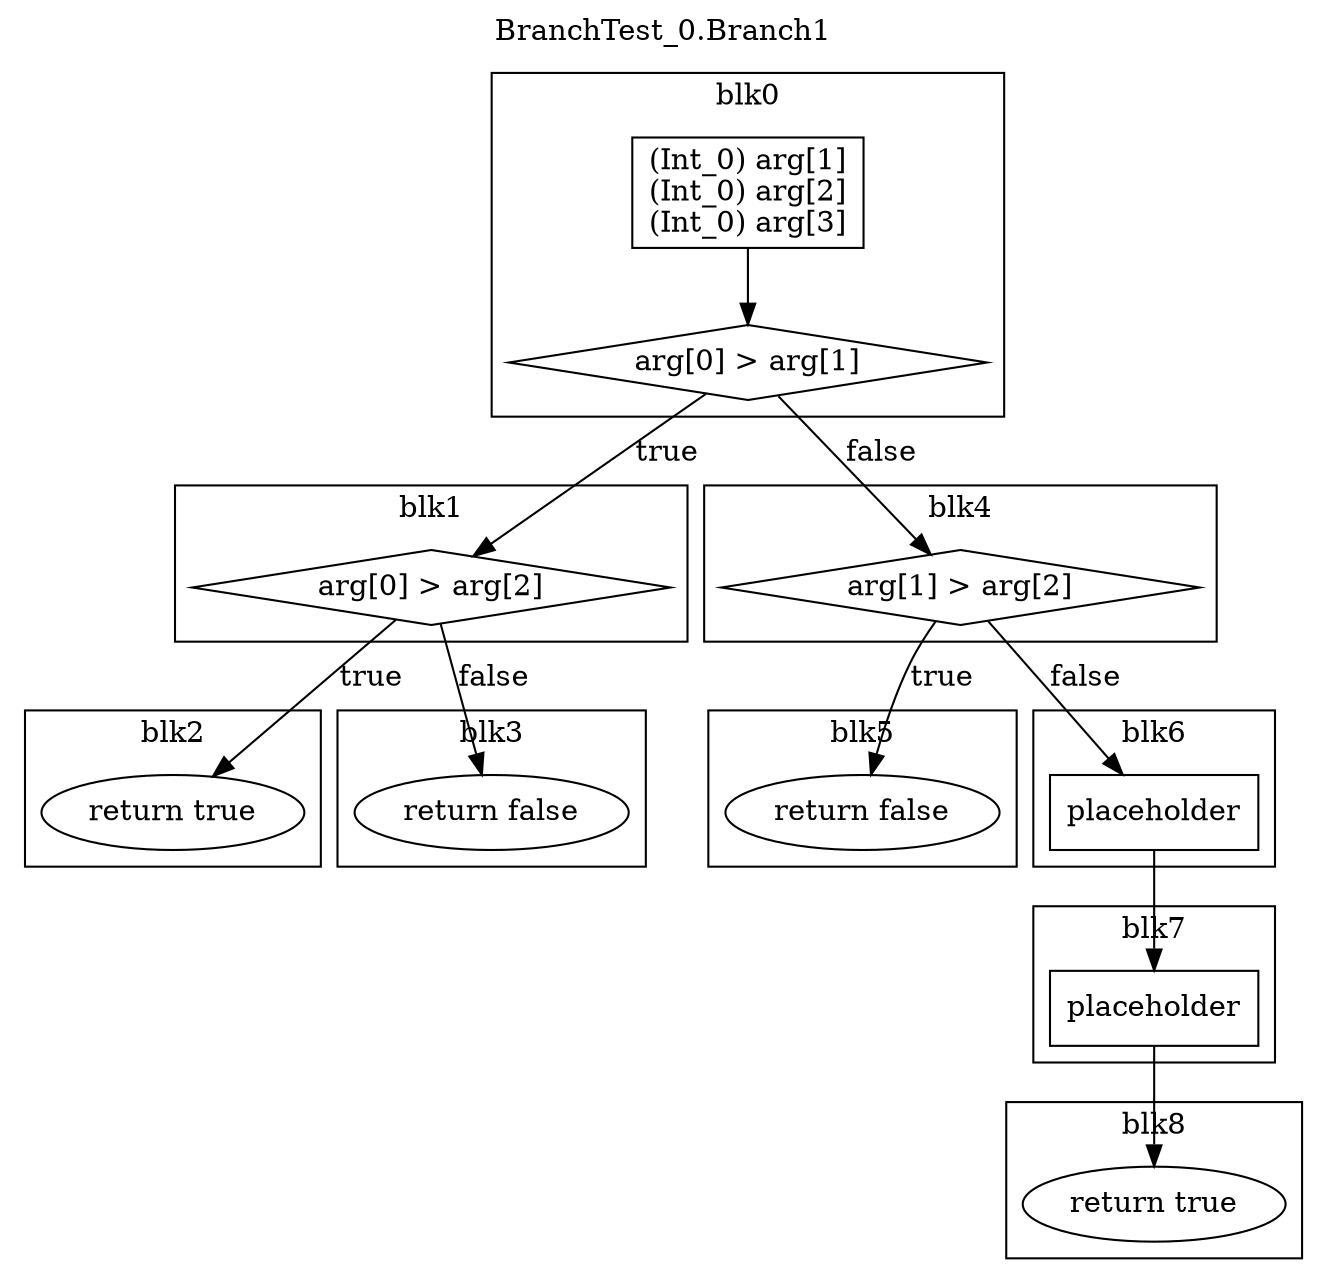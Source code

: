 digraph {
  rankdir=TB;
  b0_l0 -> b0_cond
  b0_cond [label="arg[0] > arg[1]", shape=diamond]
  b0_cond -> b1_l0 [label="true"]
  b0_cond -> b4_l0 [label="false"]
  b0_l0 [label="(Int_0) arg[1]\n(Int_0) arg[2]\n(Int_0) arg[3]\n", shape=box]
  subgraph cluster_b0 {
    label = "blk0";
    b0_l0;
    b0_cond;
  }
  b1_l0 [label="arg[0] > arg[2]", shape=diamond]
  b1_l0 -> b2_l0 [label="true"]
  b1_l0 -> b3_l0 [label="false"]
  subgraph cluster_b1 {
    label = "blk1";
    b1_l0;
  }
  b2_l0 [label="return true"]
  subgraph cluster_b2 {
    label = "blk2";
    b2_l0;
  }
  b3_l0 [label="return false"]
  subgraph cluster_b3 {
    label = "blk3";
    b3_l0;
  }
  b4_l0 [label="arg[1] > arg[2]", shape=diamond]
  b4_l0 -> b5_l0 [label="true"]
  b4_l0 -> b6_l0 [label="false"]
  subgraph cluster_b4 {
    label = "blk4";
    b4_l0;
  }
  b5_l0 [label="return false"]
  subgraph cluster_b5 {
    label = "blk5";
    b5_l0;
  }
  b6_l0 -> b7_l0
  b6_l0 [label="placeholder", shape=box]
  subgraph cluster_b6 {
    label = "blk6";
    b6_l0;
  }
  b7_l0 -> b8_l0
  b7_l0 [label="placeholder", shape=box]
  subgraph cluster_b7 {
    label = "blk7";
    b7_l0;
  }
  b8_l0 [label="return true"]
  subgraph cluster_b8 {
    label = "blk8";
    b8_l0;
  }
  labelloc="t"
  label="BranchTest_0.Branch1"
}